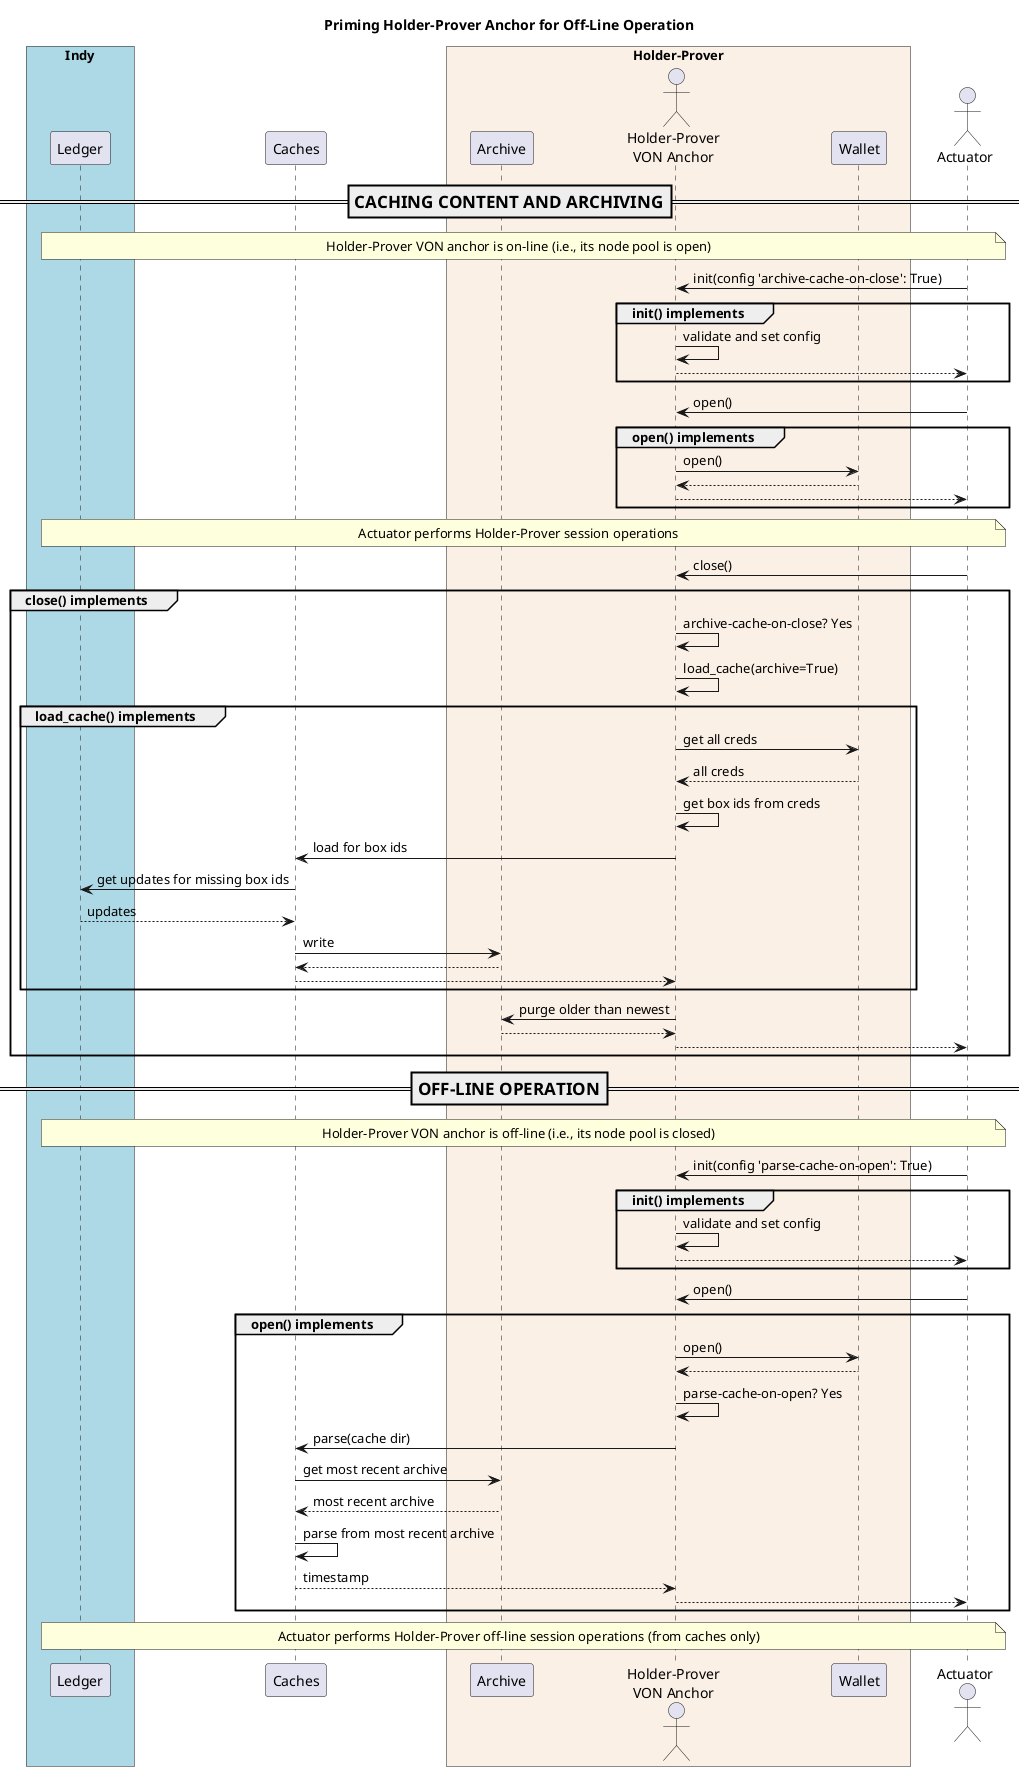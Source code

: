 @startuml
/'
Copyright 2017-2018 Government of Canada - Public Services and Procurement Canada - buyandsell.gc.ca

Licensed under the Apache License, Version 2.0 (the "License");
you may not use this file except in compliance with the License.
You may obtain a copy of the License at

http://www.apache.org/licenses/LICENSE-2.0

Unless required by applicable law or agreed to in writing, software
distributed under the License is distributed on an "AS IS" BASIS,
WITHOUT WARRANTIES OR CONDITIONS OF ANY KIND, either express or implied.
See the License for the specific language governing permissions and
limitations under the License.
'/

skinparam ParticipantPadding 20
skinparam BoxPadding 20

title Priming Holder-Prover Anchor for Off-Line Operation

box "Indy" #LightBlue
    participant "Ledger" as ledger
endbox

participant "Caches" as caches
box "Holder-Prover" #Linen
    participant "Archive" as archive
    actor "Holder-Prover\nVON Anchor" as hpan
    participant "Wallet" as wallet
endbox

actor "Actuator" as ator

=== CACHING CONTENT AND ARCHIVING ==
note over ledger, ator
    Holder-Prover VON anchor is on-line (i.e., its node pool is open)
endnote

ator -> hpan: init(config 'archive-cache-on-close': True)
group init() implements
    hpan -> hpan: validate and set config
    hpan --> ator:
end
ator -> hpan: open()
group open() implements
    hpan -> wallet: open()
    wallet --> hpan:
    hpan --> ator:
end

note over ledger, ator
    Actuator performs Holder-Prover session operations
endnote

ator -> hpan: close()
group close() implements
    hpan -> hpan: archive-cache-on-close? Yes
    hpan -> hpan: load_cache(archive=True)
    group load_cache() implements
        hpan -> wallet: get all creds
        wallet --> hpan: all creds
        hpan -> hpan: get box ids from creds
        hpan -> caches: load for box ids
        caches -> ledger: get updates for missing box ids
        ledger --> caches: updates
        caches -> archive: write
        archive --> caches:
        caches --> hpan:
    end
    hpan -> archive: purge older than newest
    archive --> hpan:
    hpan --> ator:
end

=== OFF-LINE OPERATION ==
note over ledger, ator
    Holder-Prover VON anchor is off-line (i.e., its node pool is closed)
endnote

ator -> hpan: init(config 'parse-cache-on-open': True)
group init() implements
    hpan -> hpan: validate and set config
    hpan --> ator:
end
ator -> hpan: open()
group open() implements
    hpan -> wallet: open()
    wallet --> hpan:
    hpan -> hpan: parse-cache-on-open? Yes
    hpan -> caches: parse(cache dir)
    caches -> archive: get most recent archive
    archive --> caches: most recent archive
    caches -> caches: parse from most recent archive
    caches --> hpan: timestamp
    hpan --> ator:
end

note over ledger, ator
    Actuator performs Holder-Prover off-line session operations (from caches only)
endnote

@enduml
